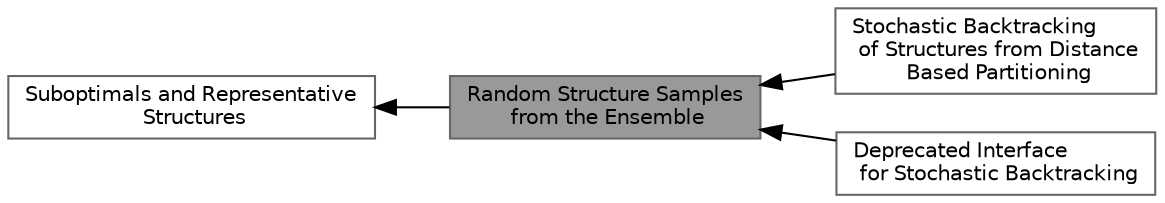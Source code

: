 digraph "Random Structure Samples from the Ensemble"
{
 // INTERACTIVE_SVG=YES
 // LATEX_PDF_SIZE
  bgcolor="transparent";
  edge [fontname=Helvetica,fontsize=10,labelfontname=Helvetica,labelfontsize=10];
  node [fontname=Helvetica,fontsize=10,shape=box,height=0.2,width=0.4];
  rankdir=LR;
  Node3 [label="Stochastic Backtracking\l of Structures from Distance\l Based Partitioning",height=0.2,width=0.4,color="grey40", fillcolor="white", style="filled",URL="$group__kl__neighborhood__stochbt.html",tooltip="Contains functions related to stochastic backtracking from a specified distance class."];
  Node2 [label="Suboptimals and Representative\l Structures",height=0.2,width=0.4,color="grey40", fillcolor="white", style="filled",URL="$group__subopt__and__representatives.html",tooltip="Sample and enumerate suboptimal secondary structures from RNA sequence data."];
  Node1 [label="Random Structure Samples\l from the Ensemble",height=0.2,width=0.4,color="gray40", fillcolor="grey60", style="filled", fontcolor="black",tooltip="Functions to draw random structure samples from the ensemble according to their equilibrium probabili..."];
  Node4 [label="Deprecated Interface\l for Stochastic Backtracking",height=0.2,width=0.4,color="grey40", fillcolor="white", style="filled",URL="$group__subopt__stochbt__deprecated.html",tooltip=" "];
  Node2->Node1 [shape=plaintext, dir="back", style="solid"];
  Node1->Node3 [shape=plaintext, dir="back", style="solid"];
  Node1->Node4 [shape=plaintext, dir="back", style="solid"];
}
